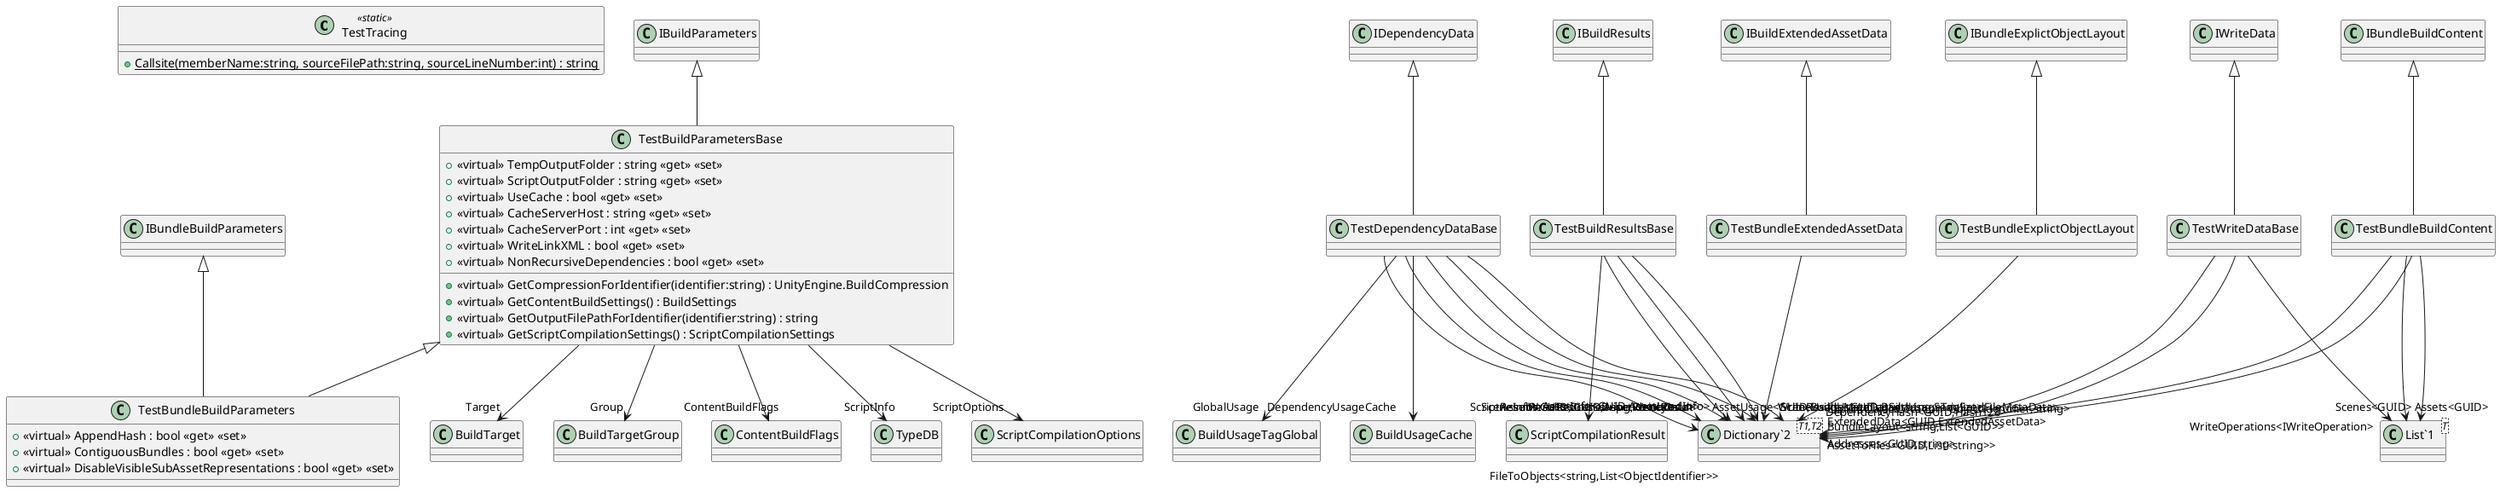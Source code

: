 @startuml
class TestTracing <<static>> {
    + {static} Callsite(memberName:string, sourceFilePath:string, sourceLineNumber:int) : string
}
class TestBuildParametersBase {
    + <<virtual>> TempOutputFolder : string <<get>> <<set>>
    + <<virtual>> ScriptOutputFolder : string <<get>> <<set>>
    + <<virtual>> UseCache : bool <<get>> <<set>>
    + <<virtual>> CacheServerHost : string <<get>> <<set>>
    + <<virtual>> CacheServerPort : int <<get>> <<set>>
    + <<virtual>> WriteLinkXML : bool <<get>> <<set>>
    + <<virtual>> NonRecursiveDependencies : bool <<get>> <<set>>
    + <<virtual>> GetCompressionForIdentifier(identifier:string) : UnityEngine.BuildCompression
    + <<virtual>> GetContentBuildSettings() : BuildSettings
    + <<virtual>> GetOutputFilePathForIdentifier(identifier:string) : string
    + <<virtual>> GetScriptCompilationSettings() : ScriptCompilationSettings
}
class TestBundleBuildParameters {
    + <<virtual>> AppendHash : bool <<get>> <<set>>
    + <<virtual>> ContiguousBundles : bool <<get>> <<set>>
    + <<virtual>> DisableVisibleSubAssetRepresentations : bool <<get>> <<set>>
}
class TestBundleBuildContent {
}
class TestDependencyDataBase {
}
class TestWriteDataBase {
}
class TestBuildResultsBase {
}
class TestBundleExplictObjectLayout {
}
class TestBundleExtendedAssetData {
}
class "Dictionary`2"<T1,T2> {
}
class "List`1"<T> {
}
IBuildParameters <|-- TestBuildParametersBase
TestBuildParametersBase --> "Target" BuildTarget
TestBuildParametersBase --> "Group" BuildTargetGroup
TestBuildParametersBase --> "ContentBuildFlags" ContentBuildFlags
TestBuildParametersBase --> "ScriptInfo" TypeDB
TestBuildParametersBase --> "ScriptOptions" ScriptCompilationOptions
TestBuildParametersBase <|-- TestBundleBuildParameters
IBundleBuildParameters <|-- TestBundleBuildParameters
IBundleBuildContent <|-- TestBundleBuildContent
TestBundleBuildContent --> "BundleLayout<string,List<GUID>>" "Dictionary`2"
TestBundleBuildContent --> "Addresses<GUID,string>" "Dictionary`2"
TestBundleBuildContent --> "Assets<GUID>" "List`1"
TestBundleBuildContent --> "Scenes<GUID>" "List`1"
IDependencyData <|-- TestDependencyDataBase
TestDependencyDataBase --> "AssetInfo<GUID,AssetLoadInfo>" "Dictionary`2"
TestDependencyDataBase --> "AssetUsage<GUID,BuildUsageTagSet>" "Dictionary`2"
TestDependencyDataBase --> "SceneInfo<GUID,SceneDependencyInfo>" "Dictionary`2"
TestDependencyDataBase --> "SceneUsage<GUID,BuildUsageTagSet>" "Dictionary`2"
TestDependencyDataBase --> "DependencyUsageCache" BuildUsageCache
TestDependencyDataBase --> "GlobalUsage" BuildUsageTagGlobal
TestDependencyDataBase --> "DependencyHash<GUID,Hash128>" "Dictionary`2"
IWriteData <|-- TestWriteDataBase
TestWriteDataBase --> "AssetToFiles<GUID,List<string>>" "Dictionary`2"
TestWriteDataBase --> "FileToObjects<string,List<ObjectIdentifier>>" "Dictionary`2"
TestWriteDataBase --> "WriteOperations<IWriteOperation>" "List`1"
IBuildResults <|-- TestBuildResultsBase
TestBuildResultsBase --> "ScriptResults" ScriptCompilationResult
TestBuildResultsBase --> "WriteResults<string,WriteResult>" "Dictionary`2"
TestBuildResultsBase --> "WriteResultsMetaData<string,SerializedFileMetaData>" "Dictionary`2"
TestBuildResultsBase --> "AssetResults<GUID,AssetResultData>" "Dictionary`2"
IBundleExplictObjectLayout <|-- TestBundleExplictObjectLayout
TestBundleExplictObjectLayout --> "ExplicitObjectLocation<ObjectIdentifier,string>" "Dictionary`2"
IBuildExtendedAssetData <|-- TestBundleExtendedAssetData
TestBundleExtendedAssetData --> "ExtendedData<GUID,ExtendedAssetData>" "Dictionary`2"
@enduml
